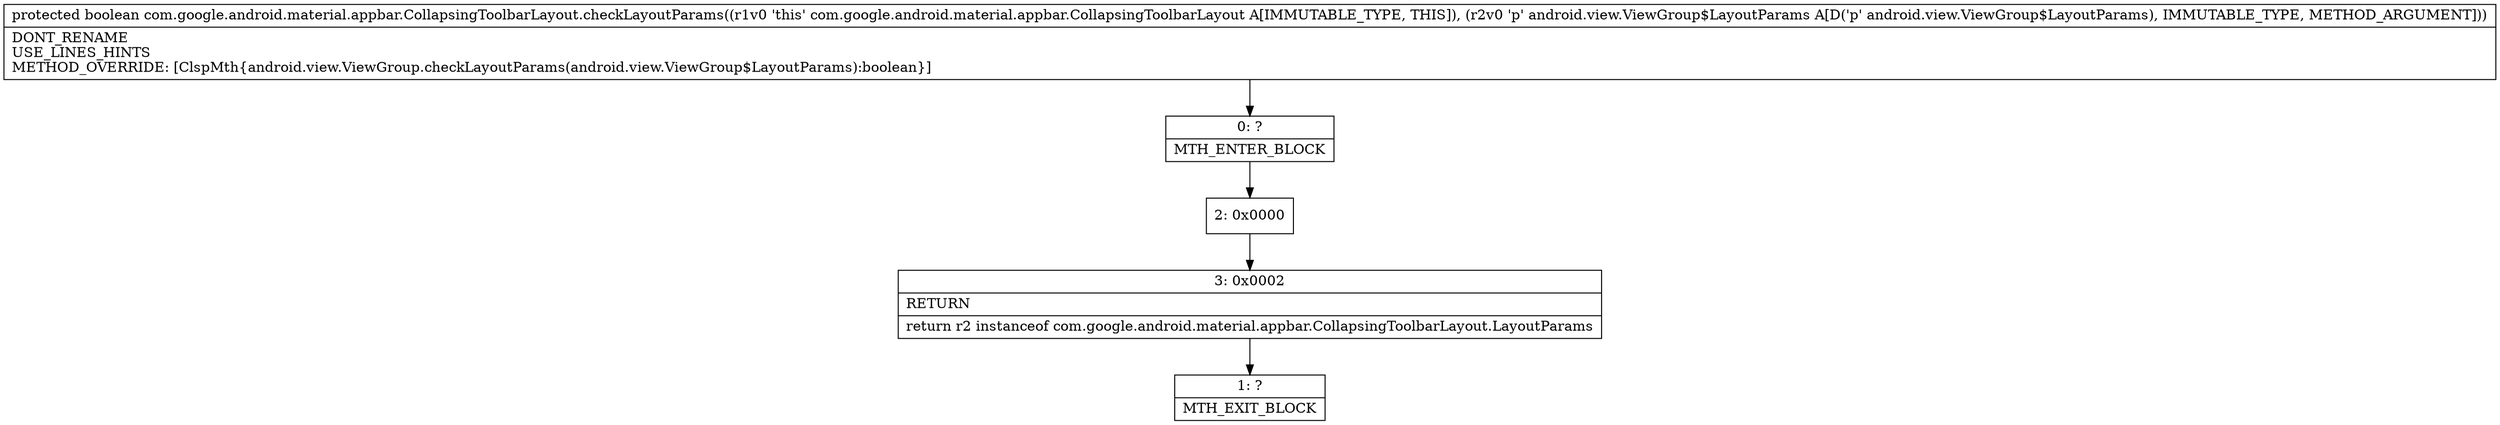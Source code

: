 digraph "CFG forcom.google.android.material.appbar.CollapsingToolbarLayout.checkLayoutParams(Landroid\/view\/ViewGroup$LayoutParams;)Z" {
Node_0 [shape=record,label="{0\:\ ?|MTH_ENTER_BLOCK\l}"];
Node_2 [shape=record,label="{2\:\ 0x0000}"];
Node_3 [shape=record,label="{3\:\ 0x0002|RETURN\l|return r2 instanceof com.google.android.material.appbar.CollapsingToolbarLayout.LayoutParams\l}"];
Node_1 [shape=record,label="{1\:\ ?|MTH_EXIT_BLOCK\l}"];
MethodNode[shape=record,label="{protected boolean com.google.android.material.appbar.CollapsingToolbarLayout.checkLayoutParams((r1v0 'this' com.google.android.material.appbar.CollapsingToolbarLayout A[IMMUTABLE_TYPE, THIS]), (r2v0 'p' android.view.ViewGroup$LayoutParams A[D('p' android.view.ViewGroup$LayoutParams), IMMUTABLE_TYPE, METHOD_ARGUMENT]))  | DONT_RENAME\lUSE_LINES_HINTS\lMETHOD_OVERRIDE: [ClspMth\{android.view.ViewGroup.checkLayoutParams(android.view.ViewGroup$LayoutParams):boolean\}]\l}"];
MethodNode -> Node_0;Node_0 -> Node_2;
Node_2 -> Node_3;
Node_3 -> Node_1;
}

